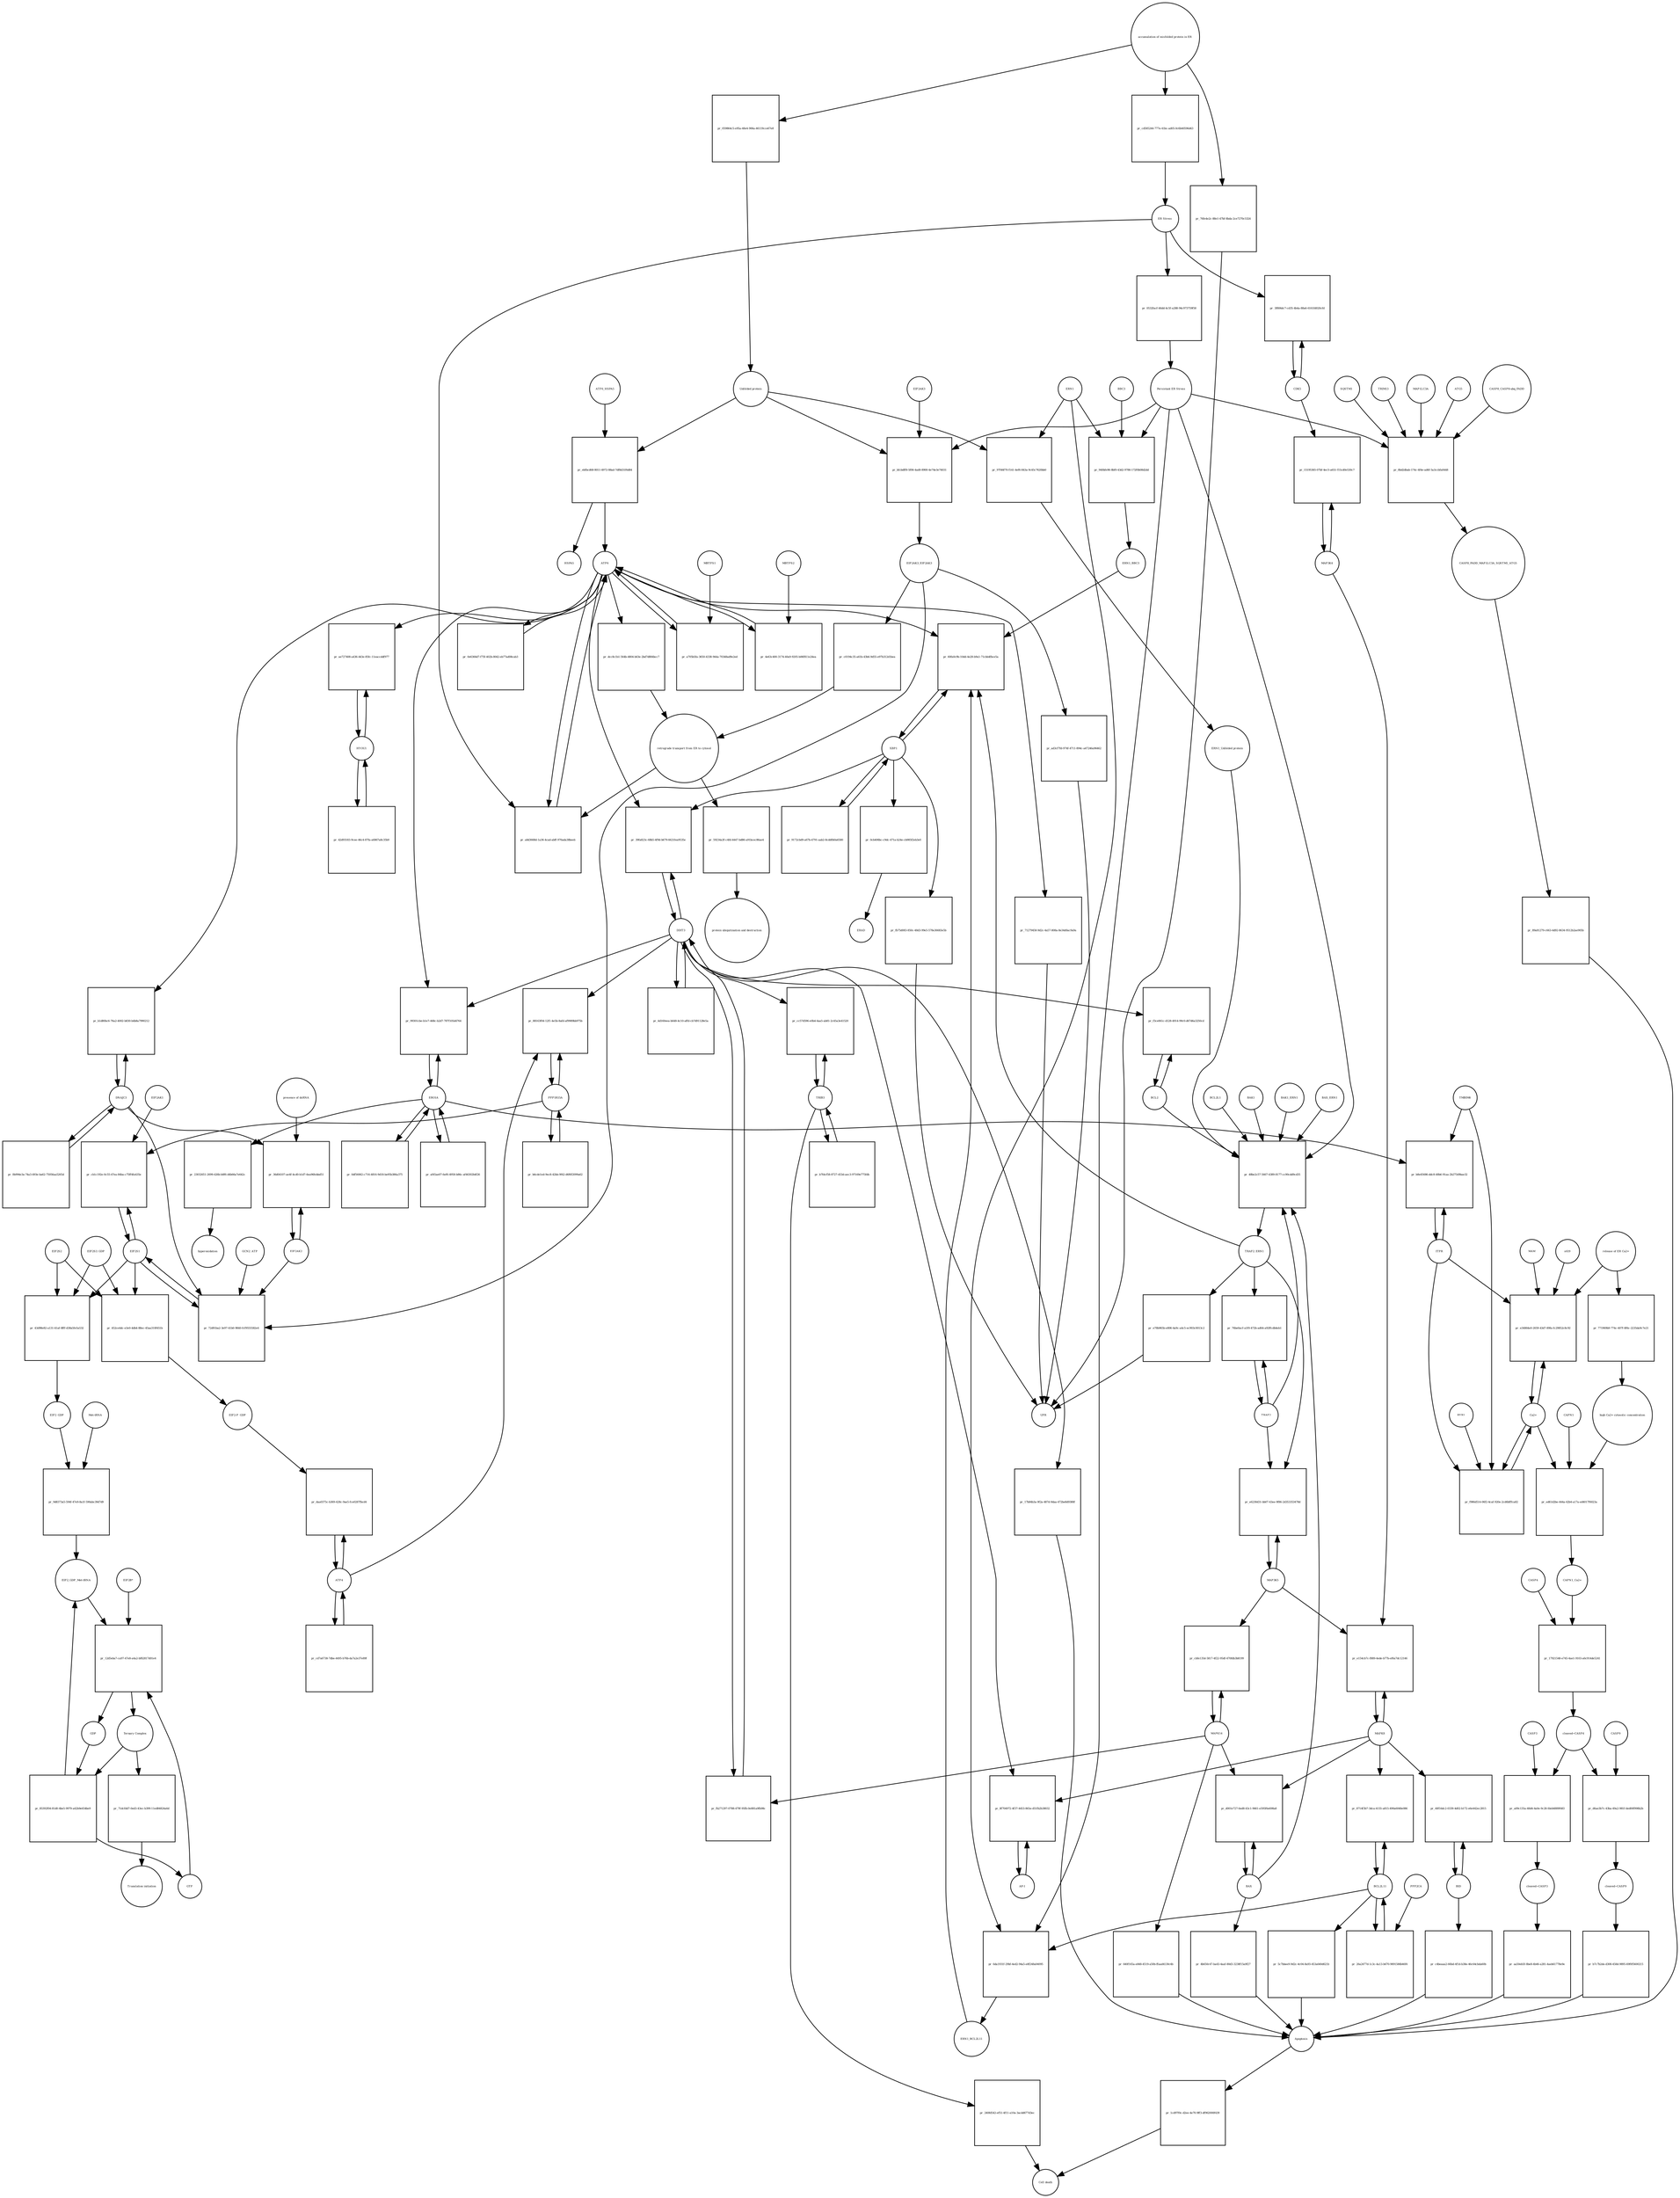 strict digraph  {
ATF6_HSPA5 [annotation="", bipartite=0, cls=complex, fontsize=4, label=ATF6_HSPA5, shape=circle];
"pr_ebfbcd68-8011-4972-88ad-7df8d31f6d84" [annotation="", bipartite=1, cls=process, fontsize=4, label="pr_ebfbcd68-8011-4972-88ad-7df8d31f6d84", shape=square];
ATF6 [annotation="urn_miriam_hgnc.symbol_ATF6", bipartite=0, cls=macromolecule, fontsize=4, label=ATF6, shape=circle];
HSPA5 [annotation="urn_miriam_hgnc.symbol_HSPA5", bipartite=0, cls=macromolecule, fontsize=4, label=HSPA5, shape=circle];
"Unfolded protein" [annotation="", bipartite=0, cls=macromolecule, fontsize=4, label="Unfolded protein", shape=circle];
ERN1 [annotation="urn_miriam_hgnc.symbol_ERN1", bipartite=0, cls=macromolecule, fontsize=4, label=ERN1, shape=circle];
"pr_97f46f70-f141-4ef6-843a-9c45c7620bb0" [annotation="", bipartite=1, cls=process, fontsize=4, label="pr_97f46f70-f141-4ef6-843a-9c45c7620bb0", shape=square];
"ERN1_Unfolded protein" [annotation="", bipartite=0, cls=complex, fontsize=4, label="ERN1_Unfolded protein", shape=circle];
EIF2AK3_EIF2AK3 [annotation="", bipartite=0, cls=complex, fontsize=4, label=EIF2AK3_EIF2AK3, shape=circle];
"pr_c0194c35-a61b-43b6-9d55-e97b312d1bea" [annotation="", bipartite=1, cls=process, fontsize=4, label="pr_c0194c35-a61b-43b6-9d55-e97b312d1bea", shape=square];
"retrograde transport from ER to cytosol" [annotation="", bipartite=0, cls=phenotype, fontsize=4, label="retrograde transport from ER to cytosol", shape=circle];
"pr_dcc8c1b1-564b-4804-b63e-2bd7d884bcc7" [annotation="", bipartite=1, cls=process, fontsize=4, label="pr_dcc8c1b1-564b-4804-b63e-2bd7d884bcc7", shape=square];
"pr_59234a3f-c4fd-4447-bd86-a91bcec86ae4" [annotation="", bipartite=1, cls=process, fontsize=4, label="pr_59234a3f-c4fd-4447-bd86-a91bcec86ae4", shape=square];
"protein ubiquitination and destruction" [annotation="", bipartite=0, cls=phenotype, fontsize=4, label="protein ubiquitination and destruction", shape=circle];
"pr_48be2c57-5667-4389-8177-cc90cdd9cd35" [annotation="", bipartite=1, cls=process, fontsize=4, label="pr_48be2c57-5667-4389-8177-cc90cdd9cd35", shape=square];
TRAF2_ERN1 [annotation="", bipartite=0, cls=complex, fontsize=4, label=TRAF2_ERN1, shape=circle];
BAK1_ERN1 [annotation="", bipartite=0, cls=complex, fontsize=4, label=BAK1_ERN1, shape=circle];
BAX_ERN1 [annotation="", bipartite=0, cls=complex, fontsize=4, label=BAX_ERN1, shape=circle];
BCL2 [annotation="urn_miriam_hgnc.symbol_BCL2", bipartite=0, cls="nucleic acid feature", fontsize=4, label=BCL2, shape=circle];
BCL2L1 [annotation="urn_miriam_hgnc.symbol_BCL2L1", bipartite=0, cls=macromolecule, fontsize=4, label=BCL2L1, shape=circle];
"Persistant ER Stress" [annotation="", bipartite=0, cls=phenotype, fontsize=4, label="Persistant ER Stress", shape=circle];
BAX [annotation="urn_miriam_hgnc.symbol_BAX", bipartite=0, cls=macromolecule, fontsize=4, label=BAX, shape=circle];
BAK1 [annotation="urn_miriam_hgnc.symbol_BAK1", bipartite=0, cls=macromolecule, fontsize=4, label=BAK1, shape=circle];
TRAF2 [annotation="urn_miriam_hgnc.symbol_TRAF2", bipartite=0, cls=macromolecule, fontsize=4, label=TRAF2, shape=circle];
XBP1 [annotation="urn_miriam_hgnc.symbol_XBP1", bipartite=0, cls=macromolecule, fontsize=4, label=XBP1, shape=circle];
"pr_60fa0c9b-10dd-4e28-b9a1-71cbb4fbce5a" [annotation="", bipartite=1, cls=process, fontsize=4, label="pr_60fa0c9b-10dd-4e28-b9a1-71cbb4fbce5a", shape=square];
ERN1_BBC3 [annotation="", bipartite=0, cls=complex, fontsize=4, label=ERN1_BBC3, shape=circle];
ERN1_BCL2L11 [annotation="", bipartite=0, cls=complex, fontsize=4, label=ERN1_BCL2L11, shape=circle];
"pr_9172cbd9-a67b-4791-aab2-8cdd0b0a6580" [annotation="", bipartite=1, cls=process, fontsize=4, label="pr_9172cbd9-a67b-4791-aab2-8cdd0b0a6580", shape=square];
"pr_0cb406bc-c9dc-471a-b24e-cb985f2eb3e0" [annotation="", bipartite=1, cls=process, fontsize=4, label="pr_0cb406bc-c9dc-471a-b24e-cb985f2eb3e0", shape=square];
ERAD [annotation="", bipartite=0, cls=phenotype, fontsize=4, label=ERAD, shape=circle];
"pr_fb75d083-850c-48d3-99e5-578e36683e5b" [annotation="", bipartite=1, cls=process, fontsize=4, label="pr_fb75d083-850c-48d3-99e5-578e36683e5b", shape=square];
UPR [annotation="", bipartite=0, cls=phenotype, fontsize=4, label=UPR, shape=circle];
"pr_76be0acf-a1f0-472b-ad64-a92ffcdb4eb1" [annotation="", bipartite=1, cls=process, fontsize=4, label="pr_76be0acf-a1f0-472b-ad64-a92ffcdb4eb1", shape=square];
MAPK8 [annotation="urn_miriam_hgnc.symbol_MAPK8", bipartite=0, cls=macromolecule, fontsize=4, label=MAPK8, shape=circle];
"pr_e154cb7c-f889-4ede-b77b-ef6a7dc12146" [annotation="", bipartite=1, cls=process, fontsize=4, label="pr_e154cb7c-f889-4ede-b77b-ef6a7dc12146", shape=square];
MAP3K4 [annotation="urn_miriam_hgnc.symbol_MAP3K4", bipartite=0, cls=macromolecule, fontsize=4, label=MAP3K4, shape=circle];
MAP3K5 [annotation="urn_miriam_hgnc.symbol_MAP3K5", bipartite=0, cls=macromolecule, fontsize=4, label=MAP3K5, shape=circle];
MAPK14 [annotation="urn_miriam_hgnc.symbol_MAPK14", bipartite=0, cls=macromolecule, fontsize=4, label=MAPK14, shape=circle];
"pr_cbfe135d-5817-4f22-95df-470fdb3b8199" [annotation="", bipartite=1, cls=process, fontsize=4, label="pr_cbfe135d-5817-4f22-95df-470fdb3b8199", shape=square];
"pr_640f165a-e848-4519-a50b-ffaad4130c4b" [annotation="", bipartite=1, cls=process, fontsize=4, label="pr_640f165a-e848-4519-a50b-ffaad4130c4b", shape=square];
Apoptosis [annotation="", bipartite=0, cls=phenotype, fontsize=4, label=Apoptosis, shape=circle];
DDIT3 [annotation="urn_miriam_hgnc.symbol_DDIT3", bipartite=0, cls=macromolecule, fontsize=4, label=DDIT3, shape=circle];
"pr_fb271297-0788-479f-95fb-0e881a9fb98c" [annotation="", bipartite=1, cls=process, fontsize=4, label="pr_fb271297-0788-479f-95fb-0e881a9fb98c", shape=square];
"pr_17b84b3a-9f2a-487d-9daa-472be8d9388f" [annotation="", bipartite=1, cls=process, fontsize=4, label="pr_17b84b3a-9f2a-487d-9daa-472be8d9388f", shape=square];
"pr_f3ce061c-d128-4914-99c0-d67d6a3250cd" [annotation="", bipartite=1, cls=process, fontsize=4, label="pr_f3ce061c-d128-4914-99c0-d67d6a3250cd", shape=square];
"pr_a8d3668d-1a36-4cad-abff-976ada38beeb" [annotation="", bipartite=1, cls=process, fontsize=4, label="pr_a8d3668d-1a36-4cad-abff-976ada38beeb", shape=square];
"ER Stress" [annotation="", bipartite=0, cls=phenotype, fontsize=4, label="ER Stress", shape=circle];
"pr_a705b5fa-3650-4338-944a-70348ad9e2ed" [annotation="", bipartite=1, cls=process, fontsize=4, label="pr_a705b5fa-3650-4338-944a-70348ad9e2ed", shape=square];
MBTPS1 [annotation="urn_miriam_hgnc.symbol_MBTPS1", bipartite=0, cls=macromolecule, fontsize=4, label=MBTPS1, shape=circle];
"pr_4e63c400-3174-40a9-9205-b06f811e24ea" [annotation="", bipartite=1, cls=process, fontsize=4, label="pr_4e63c400-3174-40a9-9205-b06f811e24ea", shape=square];
MBTPS2 [annotation="urn_miriam_hgnc.symbol_MBTPS2", bipartite=0, cls=macromolecule, fontsize=4, label=MBTPS2, shape=circle];
"pr_0e6366d7-f75f-402b-8042-eb77ad08cab3" [annotation="", bipartite=1, cls=process, fontsize=4, label="pr_0e6366d7-f75f-402b-8042-eb77ad08cab3", shape=square];
"pr_4d160eea-b648-4c10-affd-cb7d91128e5a" [annotation="", bipartite=1, cls=process, fontsize=4, label="pr_4d160eea-b648-4c10-affd-cb7d91128e5a", shape=square];
"pr_39fa823c-68b5-4f9d-b679-6621fea9535e" [annotation="", bipartite=1, cls=process, fontsize=4, label="pr_39fa823c-68b5-4f9d-b679-6621fea9535e", shape=square];
EIF2S1 [annotation="urn_miriam_hgnc.symbol_EIF2S1", bipartite=0, cls=macromolecule, fontsize=4, label=EIF2S1, shape=circle];
"pr_72d91ba2-3e97-41b0-9840-fcf9555582e4" [annotation="", bipartite=1, cls=process, fontsize=4, label="pr_72d91ba2-3e97-41b0-9840-fcf9555582e4", shape=square];
GCN2_ATP [annotation="", bipartite=0, cls=complex, fontsize=4, label=GCN2_ATP, shape=circle];
EIF2AK2 [annotation="urn_miriam_hgnc.symbol_EIF2AK2", bipartite=0, cls=macromolecule, fontsize=4, label=EIF2AK2, shape=circle];
DNAJC3 [annotation="urn_miriam_hgnc.symbol_DNAJC3", bipartite=0, cls=macromolecule, fontsize=4, label=DNAJC3, shape=circle];
EIF2S2 [annotation="urn_miriam_hgnc.symbol_EIF2S2", bipartite=0, cls=macromolecule, fontsize=4, label=EIF2S2, shape=circle];
"pr_43d98e82-a131-41af-8fff-d38a5fe5a532" [annotation="", bipartite=1, cls=process, fontsize=4, label="pr_43d98e82-a131-41af-8fff-d38a5fe5a532", shape=square];
EIF2S3_GDP [annotation="", bipartite=0, cls=complex, fontsize=4, label=EIF2S3_GDP, shape=circle];
EIF2_GDP [annotation="", bipartite=0, cls=complex, fontsize=4, label=EIF2_GDP, shape=circle];
"EIF2_GDP_Met-tRNA" [annotation="", bipartite=0, cls=complex, fontsize=4, label="EIF2_GDP_Met-tRNA", shape=circle];
"pr_12d5eba7-ca97-47e8-a4a2-bf82817d01e4" [annotation="", bipartite=1, cls=process, fontsize=4, label="pr_12d5eba7-ca97-47e8-a4a2-bf82817d01e4", shape=square];
"Ternary Complex" [annotation="", bipartite=0, cls=complex, fontsize=4, label="Ternary Complex", shape=circle];
"EIF2B*" [annotation="", bipartite=0, cls=complex, fontsize=4, label="EIF2B*", shape=circle];
GTP [annotation="urn_miriam_obo.chebi_CHEBI%3A57600", bipartite=0, cls="simple chemical", fontsize=4, label=GTP, shape=circle];
GDP [annotation="urn_miriam_obo.chebi_CHEBI%3A65180", bipartite=0, cls="simple chemical", fontsize=4, label=GDP, shape=circle];
"pr_85392f04-81d0-4be5-9979-a42b9e654be9" [annotation="", bipartite=1, cls=process, fontsize=4, label="pr_85392f04-81d0-4be5-9979-a42b9e654be9", shape=square];
ATF4 [annotation="urn_miriam_hgnc.symbol_ATF4", bipartite=0, cls=macromolecule, fontsize=4, label=ATF4, shape=circle];
"pr_daa0375c-b369-428c-9ae5-fce0287fbcd4" [annotation="", bipartite=1, cls=process, fontsize=4, label="pr_daa0375c-b369-428c-9ae5-fce0287fbcd4", shape=square];
"EIF2-P_GDP" [annotation="", bipartite=0, cls=complex, fontsize=4, label="EIF2-P_GDP", shape=circle];
"pr_cd7a6738-7dbe-4495-b76b-da7a2e37e89f" [annotation="", bipartite=1, cls=process, fontsize=4, label="pr_cd7a6738-7dbe-4495-b76b-da7a2e37e89f", shape=square];
PPP1R15A [annotation="urn_miriam_hgnc.symbol_PPP1R15A", bipartite=0, cls=macromolecule, fontsize=4, label=PPP1R15A, shape=circle];
"pr_88163f04-12f1-4e5b-8afd-af9989bb975b" [annotation="", bipartite=1, cls=process, fontsize=4, label="pr_88163f04-12f1-4e5b-8afd-af9989bb975b", shape=square];
"pr_b6cde1ed-9ec8-42bb-9f42-d6f6f2099a62" [annotation="", bipartite=1, cls=process, fontsize=4, label="pr_b6cde1ed-9ec8-42bb-9f42-d6f6f2099a62", shape=square];
"pr_71dcfdd7-0ed3-43ec-b399-11ed84824a6d" [annotation="", bipartite=1, cls=process, fontsize=4, label="pr_71dcfdd7-0ed3-43ec-b399-11ed84824a6d", shape=square];
"Translation initiation" [annotation="", bipartite=0, cls=phenotype, fontsize=4, label="Translation initiation", shape=circle];
"pr_e6230d31-bb07-43ee-9f86-2d353353478d" [annotation="", bipartite=1, cls=process, fontsize=4, label="pr_e6230d31-bb07-43ee-9f86-2d353353478d", shape=square];
ERO1A [annotation="urn_miriam_hgnc.symbol_ERO1A", bipartite=0, cls=macromolecule, fontsize=4, label=ERO1A, shape=circle];
"pr_99301cbe-b1e7-468c-b2d7-787f105d4764" [annotation="", bipartite=1, cls=process, fontsize=4, label="pr_99301cbe-b1e7-468c-b2d7-787f105d4764", shape=square];
"pr_af45ae07-6ef6-4958-b86c-af46302b4f26" [annotation="", bipartite=1, cls=process, fontsize=4, label="pr_af45ae07-6ef6-4958-b86c-af46302b4f26", shape=square];
"pr_cb1c192e-0c55-47ea-84ba-c75ff4fa435e" [annotation="", bipartite=1, cls=process, fontsize=4, label="pr_cb1c192e-0c55-47ea-84ba-c75ff4fa435e", shape=square];
EIF2AK1 [annotation="urn_miriam_hgnc.symbol_EIF2AK1", bipartite=0, cls=macromolecule, fontsize=4, label=EIF2AK1, shape=circle];
"pr_d001e727-6ed8-43c1-9661-e595f6e698a8" [annotation="", bipartite=1, cls=process, fontsize=4, label="pr_d001e727-6ed8-43c1-9661-e595f6e698a8", shape=square];
"pr_4b650c47-ba43-4aaf-80d3-3238f15a9f27" [annotation="", bipartite=1, cls=process, fontsize=4, label="pr_4b650c47-ba43-4aaf-80d3-3238f15a9f27", shape=square];
"Ca2+" [annotation="urn_miriam_obo.chebi_CHEBI%3A29108", bipartite=0, cls="simple chemical", fontsize=4, label="Ca2+", shape=circle];
"pr_e34864e0-2659-43d7-89fa-fc29852c8c92" [annotation="", bipartite=1, cls=process, fontsize=4, label="pr_e34864e0-2659-43d7-89fa-fc29852c8c92", shape=square];
"release of ER Ca2+" [annotation="", bipartite=0, cls=phenotype, fontsize=4, label="release of ER Ca2+", shape=circle];
ITPR [annotation="urn_miriam_hgnc.symbol_ITPR1|urn_miriam_hgnc.symbol_ITPR2|urn_miriam_hgnc.symbol_ITPR3", bipartite=0, cls=macromolecule, fontsize=4, label=ITPR, shape=circle];
MAM [annotation="", bipartite=0, cls=phenotype, fontsize=4, label=MAM, shape=circle];
s619 [annotation="", bipartite=0, cls=complex, fontsize=4, label=s619, shape=circle];
"pr_15195365-07bf-4ec5-a651-f15cd0e530c7" [annotation="", bipartite=1, cls=process, fontsize=4, label="pr_15195365-07bf-4ec5-a651-f15cd0e530c7", shape=square];
CDK5 [annotation="urn_miriam_hgnc.symbol_CDK5", bipartite=0, cls=macromolecule, fontsize=4, label=CDK5, shape=circle];
"pr_3f806dc7-cd35-4b4a-88a6-6161fd020cfd" [annotation="", bipartite=1, cls="uncertain process", fontsize=4, label="pr_3f806dc7-cd35-4b4a-88a6-6161fd020cfd", shape=square];
"pr_1cd97f0c-d2ee-4e70-9ff3-df962000f439" [annotation="", bipartite=1, cls=process, fontsize=4, label="pr_1cd97f0c-d2ee-4e70-9ff3-df962000f439", shape=square];
"Cell death" [annotation="", bipartite=0, cls=phenotype, fontsize=4, label="Cell death", shape=circle];
"pr_f986d514-06f2-4caf-920e-2cd6bfffca82" [annotation="", bipartite=1, cls=process, fontsize=4, label="pr_f986d514-06f2-4caf-920e-2cd6bfffca82", shape=square];
TMBIM6 [annotation="urn_miriam_hgnc.symbol_TMBIM6", bipartite=0, cls=macromolecule, fontsize=4, label=TMBIM6, shape=circle];
RYR1 [annotation="urn_miriam_hgnc.symbol_RYR1", bipartite=0, cls=macromolecule, fontsize=4, label=RYR1, shape=circle];
EIF2AK3 [annotation="urn_miriam_hgnc.symbol_EIF2AK3", bipartite=0, cls=macromolecule, fontsize=4, label=EIF2AK3, shape=circle];
"pr_bfcbdff8-5f06-4ad0-8900-4e74e3e74031" [annotation="", bipartite=1, cls=process, fontsize=4, label="pr_bfcbdff8-5f06-4ad0-8900-4e74e3e74031", shape=square];
"pr_23032651-2699-426b-b8f6-d4b66a7e642c" [annotation="", bipartite=1, cls=process, fontsize=4, label="pr_23032651-2699-426b-b8f6-d4b66a7e642c", shape=square];
hyperoxidation [annotation="", bipartite=0, cls=phenotype, fontsize=4, label=hyperoxidation, shape=circle];
"pr_0df56062-c716-4816-9d18-be95b386a375" [annotation="", bipartite=1, cls=process, fontsize=4, label="pr_0df56062-c716-4816-9d18-be95b386a375", shape=square];
"pr_0532facf-46dd-4c5f-a288-94c973759f58" [annotation="", bipartite=1, cls=process, fontsize=4, label="pr_0532facf-46dd-4c5f-a288-94c973759f58", shape=square];
"CASP8_CASP8-ubq_FADD" [annotation="", bipartite=0, cls=complex, fontsize=4, label="CASP8_CASP8-ubq_FADD", shape=circle];
"pr_8bd2dbab-174c-4f4e-ad6f-5a3ccbfa0448" [annotation="", bipartite=1, cls=process, fontsize=4, label="pr_8bd2dbab-174c-4f4e-ad6f-5a3ccbfa0448", shape=square];
"SQSTM1 " [annotation="urn_miriam_hgnc.symbol_SQSTM1", bipartite=0, cls=macromolecule, fontsize=4, label="SQSTM1 ", shape=circle];
CASP8_FADD_MAP1LC3A_SQSTM1_ATG5 [annotation="", bipartite=0, cls=complex, fontsize=4, label=CASP8_FADD_MAP1LC3A_SQSTM1_ATG5, shape=circle];
TRIM13 [annotation="urn_miriam_hgnc.symbol_TRIM13", bipartite=0, cls=macromolecule, fontsize=4, label=TRIM13, shape=circle];
MAP1LC3A [annotation="urn_miriam_hgnc.symbol_MAP1LC3A", bipartite=0, cls=macromolecule, fontsize=4, label=MAP1LC3A, shape=circle];
ATG5 [annotation="urn_miriam_hgnc.symbol_ATG5", bipartite=0, cls=macromolecule, fontsize=4, label=ATG5, shape=circle];
"pr_89a81279-c663-4d92-8634-9512b2ae905b" [annotation="", bipartite=1, cls=process, fontsize=4, label="pr_89a81279-c663-4d92-8634-9512b2ae905b", shape=square];
"AP-1" [annotation="urn_miriam_hgnc.symbol_FOS|urn_miriam_hgnc.symbol_FOSB|urn_miriam_hgnc.symbol_FOSL1|urn_miriam_hgnc.symbol_FOSL2|urn_miriam_hgnc.symbol_JUN|urn_miriam_hgnc.symbol_JUNB|urn_miriam_hgnc.symbol_JUND", bipartite=0, cls=macromolecule, fontsize=4, label="AP-1", shape=circle];
"pr_8f704972-4f37-4453-865e-d51fb2b38032" [annotation="", bipartite=1, cls=process, fontsize=4, label="pr_8f704972-4f37-4453-865e-d51fb2b38032", shape=square];
"pr_36d04107-ae4f-4cd0-b1d7-6ea96febbd51" [annotation="", bipartite=1, cls=process, fontsize=4, label="pr_36d04107-ae4f-4cd0-b1d7-6ea96febbd51", shape=square];
"presence of dsRNA" [annotation="", bipartite=0, cls=phenotype, fontsize=4, label="presence of dsRNA", shape=circle];
"Met-tRNA" [annotation="urn_miriam_hgnc_HGNC%3A34779", bipartite=0, cls="nucleic acid feature", fontsize=4, label="Met-tRNA", shape=circle];
"pr_9d8373a5-594f-47e9-8a1f-590abc39d7d9" [annotation="", bipartite=1, cls=process, fontsize=4, label="pr_9d8373a5-594f-47e9-8a1f-590abc39d7d9", shape=square];
"pr_452ce4dc-e3e0-4db4-88ec-45aa310f451b" [annotation="", bipartite=1, cls=process, fontsize=4, label="pr_452ce4dc-e3e0-4db4-88ec-45aa310f451b", shape=square];
"accumulation of misfolded protein in ER" [annotation="", bipartite=0, cls=phenotype, fontsize=4, label="accumulation of misfolded protein in ER", shape=circle];
"pr_059864c5-e95a-48e4-906a-46119cce67e8" [annotation="", bipartite=1, cls=process, fontsize=4, label="pr_059864c5-e95a-48e4-906a-46119cce67e8", shape=square];
"pr_cd585244-777e-41bc-ad05-0c6b40596d43" [annotation="", bipartite=1, cls=process, fontsize=4, label="pr_cd585244-777e-41bc-ad05-0c6b40596d43", shape=square];
"pr_76fe4e2c-88e1-47bf-8bda-2ce7270c5324" [annotation="", bipartite=1, cls=process, fontsize=4, label="pr_76fe4e2c-88e1-47bf-8bda-2ce7270c5324", shape=square];
"pr_ad3cf7fd-974f-4711-894c-a47246a96462" [annotation="", bipartite=1, cls=process, fontsize=4, label="pr_ad3cf7fd-974f-4711-894c-a47246a96462", shape=square];
"pr_e78b965b-e806-4a9c-a4c5-ec903c0013c2" [annotation="", bipartite=1, cls=process, fontsize=4, label="pr_e78b965b-e806-4a9c-a4c5-ec903c0013c2", shape=square];
"pr_71279458-9d2c-4a57-808a-8e34d0ac9a9a" [annotation="", bipartite=1, cls=process, fontsize=4, label="pr_71279458-9d2c-4a57-808a-8e34d0ac9a9a", shape=square];
BCL2L11 [annotation="urn_miriam_hgnc.symbol_BCL2L11", bipartite=0, cls=macromolecule, fontsize=4, label=BCL2L11, shape=circle];
"pr_8714f3b7-3dca-4155-a815-490a6048e086" [annotation="", bipartite=1, cls=process, fontsize=4, label="pr_8714f3b7-3dca-4155-a815-490a6048e086", shape=square];
BID [annotation="urn_miriam_hgnc.symbol_BID", bipartite=0, cls=macromolecule, fontsize=4, label=BID, shape=circle];
"pr_40f16dc2-0339-4d02-b172-e6e442ec2815" [annotation="", bipartite=1, cls=process, fontsize=4, label="pr_40f16dc2-0339-4d02-b172-e6e442ec2815", shape=square];
"pr_5c7bbee9-9d2c-4c04-8a93-453a640d621b" [annotation="", bipartite=1, cls=process, fontsize=4, label="pr_5c7bbee9-9d2c-4c04-8a93-453a640d621b", shape=square];
"pr_c4beaaa2-66bd-4f1d-b38e-46c64cbda60b" [annotation="", bipartite=1, cls=process, fontsize=4, label="pr_c4beaaa2-66bd-4f1d-b38e-46c64cbda60b", shape=square];
"pr_6da1931f-29bf-4ed2-94a5-e8f248a04095" [annotation="", bipartite=1, cls=process, fontsize=4, label="pr_6da1931f-29bf-4ed2-94a5-e8f248a04095", shape=square];
"pr_940bfe96-8bf0-43d2-9786-172f0b08d2dd" [annotation="", bipartite=1, cls=process, fontsize=4, label="pr_940bfe96-8bf0-43d2-9786-172f0b08d2dd", shape=square];
BBC3 [annotation="urn_miriam_hgnc.symbol_BBC3", bipartite=0, cls=macromolecule, fontsize=4, label=BBC3, shape=circle];
"pr_26a2477d-1c3c-4a13-b670-9891586b46f4" [annotation="", bipartite=1, cls=process, fontsize=4, label="pr_26a2477d-1c3c-4a13-b670-9891586b46f4", shape=square];
PPP2CA [annotation="urn_miriam_hgnc.symbol_PPP2CA", bipartite=0, cls=macromolecule, fontsize=4, label=PPP2CA, shape=circle];
TRIB3 [annotation="urn_miriam_hgnc.symbol_TRIB3", bipartite=0, cls=macromolecule, fontsize=4, label=TRIB3, shape=circle];
"pr_cc57d596-e0b4-4aa5-ab81-2c45a3e41520" [annotation="", bipartite=1, cls=process, fontsize=4, label="pr_cc57d596-e0b4-4aa5-ab81-2c45a3e41520", shape=square];
"pr_b7fdcf58-8727-453d-aec3-97169e775fdb" [annotation="", bipartite=1, cls=process, fontsize=4, label="pr_b7fdcf58-8727-453d-aec3-97169e775fdb", shape=square];
"pr_240fd542-ef51-4f11-a10a-3acdd677d3ec" [annotation="", bipartite=1, cls=process, fontsize=4, label="pr_240fd542-ef51-4f11-a10a-3acdd677d3ec", shape=square];
"pr_771969b9-774c-407f-8f6c-2235da9c7e21" [annotation="", bipartite=1, cls=process, fontsize=4, label="pr_771969b9-774c-407f-8f6c-2235da9c7e21", shape=square];
"high Ca2+ cytosolic concentration" [annotation="", bipartite=0, cls=phenotype, fontsize=4, label="high Ca2+ cytosolic concentration", shape=circle];
"pr_b1d80bc6-76a2-4002-b830-b4b8a7990212" [annotation="", bipartite=1, cls=process, fontsize=4, label="pr_b1d80bc6-76a2-4002-b830-b4b8a7990212", shape=square];
"pr_0b994e3a-74a3-493e-ba62-75056aa5265d" [annotation="", bipartite=1, cls=process, fontsize=4, label="pr_0b994e3a-74a3-493e-ba62-75056aa5265d", shape=square];
"pr_b8e45686-ddc8-48b6-91aa-2b27549bae32" [annotation="", bipartite=1, cls=process, fontsize=4, label="pr_b8e45686-ddc8-48b6-91aa-2b27549bae32", shape=square];
CASP4 [annotation="urn_miriam_hgnc.symbol_CASP4", bipartite=0, cls=macromolecule, fontsize=4, label=CASP4, shape=circle];
"pr_17921548-e745-4ae1-9103-a6c914de5241" [annotation="", bipartite=1, cls=process, fontsize=4, label="pr_17921548-e745-4ae1-9103-a6c914de5241", shape=square];
"cleaved~CASP4" [annotation="urn_miriam_hgnc.symbol_CASP4", bipartite=0, cls=macromolecule, fontsize=4, label="cleaved~CASP4", shape=circle];
"CAPN1_Ca2+" [annotation="", bipartite=0, cls=complex, fontsize=4, label="CAPN1_Ca2+", shape=circle];
CASP3 [annotation="urn_miriam_hgnc.symbol_CASP3", bipartite=0, cls=macromolecule, fontsize=4, label=CASP3, shape=circle];
"pr_a09c135a-48d4-4a0e-9c28-fdeb4889f483" [annotation="", bipartite=1, cls=process, fontsize=4, label="pr_a09c135a-48d4-4a0e-9c28-fdeb4889f483", shape=square];
"cleaved~CASP3" [annotation="urn_miriam_hgnc.symbol_CASP3", bipartite=0, cls=macromolecule, fontsize=4, label="cleaved~CASP3", shape=circle];
CASP9 [annotation="urn_miriam_hgnc.symbol_CSAP9", bipartite=0, cls=macromolecule, fontsize=4, label=CASP9, shape=circle];
"pr_d6ae3b7c-43ba-49a2-981f-ded00f998b2b" [annotation="", bipartite=1, cls=process, fontsize=4, label="pr_d6ae3b7c-43ba-49a2-981f-ded00f998b2b", shape=square];
"cleaved~CASP9" [annotation="urn_miriam_hgnc.symbol_CASP9", bipartite=0, cls=macromolecule, fontsize=4, label="cleaved~CASP9", shape=circle];
CAPN1 [annotation="urn_miriam_hgnc.symbol_CAPN1", bipartite=0, cls=macromolecule, fontsize=4, label=CAPN1, shape=circle];
"pr_ed61d2be-444a-42b4-a17a-ed4017f6023a" [annotation="", bipartite=1, cls=process, fontsize=4, label="pr_ed61d2be-444a-42b4-a17a-ed4017f6023a", shape=square];
"pr_aa50eb5f-8be8-4b46-a281-4aeb61778e9e" [annotation="", bipartite=1, cls=process, fontsize=4, label="pr_aa50eb5f-8be8-4b46-a281-4aeb61778e9e", shape=square];
"pr_b7c7b2de-d308-458d-9895-69f0f5600215" [annotation="", bipartite=1, cls=process, fontsize=4, label="pr_b7c7b2de-d308-458d-9895-69f0f5600215", shape=square];
HYOU1 [annotation="urn_miriam_hgnc.symbol_HYOU1", bipartite=0, cls=macromolecule, fontsize=4, label=HYOU1, shape=circle];
"pr_ae727408-a436-443e-85fc-11eaccddf977" [annotation="", bipartite=1, cls=process, fontsize=4, label="pr_ae727408-a436-443e-85fc-11eaccddf977", shape=square];
"pr_42d93183-9cee-46c4-87fa-a6867a8c35b9" [annotation="", bipartite=1, cls=process, fontsize=4, label="pr_42d93183-9cee-46c4-87fa-a6867a8c35b9", shape=square];
ATF6_HSPA5 -> "pr_ebfbcd68-8011-4972-88ad-7df8d31f6d84"  [annotation="", interaction_type=consumption];
"pr_ebfbcd68-8011-4972-88ad-7df8d31f6d84" -> ATF6  [annotation="", interaction_type=production];
"pr_ebfbcd68-8011-4972-88ad-7df8d31f6d84" -> HSPA5  [annotation="", interaction_type=production];
ATF6 -> "pr_dcc8c1b1-564b-4804-b63e-2bd7d884bcc7"  [annotation="", interaction_type=consumption];
ATF6 -> "pr_60fa0c9b-10dd-4e28-b9a1-71cbb4fbce5a"  [annotation="urn_miriam_pubmed_26587781|urn_miriam_pubmed_23430059", interaction_type=catalysis];
ATF6 -> "pr_a8d3668d-1a36-4cad-abff-976ada38beeb"  [annotation="", interaction_type=consumption];
ATF6 -> "pr_a705b5fa-3650-4338-944a-70348ad9e2ed"  [annotation="", interaction_type=consumption];
ATF6 -> "pr_4e63c400-3174-40a9-9205-b06f811e24ea"  [annotation="", interaction_type=consumption];
ATF6 -> "pr_0e6366d7-f75f-402b-8042-eb77ad08cab3"  [annotation="", interaction_type=consumption];
ATF6 -> "pr_39fa823c-68b5-4f9d-b679-6621fea9535e"  [annotation="urn_miriam_pubmed_26587781|urn_miriam_pubmed_17991856|urn_miriam_pubmed_28843399", interaction_type=catalysis];
ATF6 -> "pr_99301cbe-b1e7-468c-b2d7-787f105d4764"  [annotation="urn_miriam_pubmed_23850759|urn_miriam_pubmed_25387528", interaction_type=catalysis];
ATF6 -> "pr_71279458-9d2c-4a57-808a-8e34d0ac9a9a"  [annotation="", interaction_type=consumption];
ATF6 -> "pr_b1d80bc6-76a2-4002-b830-b4b8a7990212"  [annotation="urn_miriam_pubmed_12601012|urn_miriam_pubmed_18360008", interaction_type=catalysis];
ATF6 -> "pr_ae727408-a436-443e-85fc-11eaccddf977"  [annotation=urn_miriam_pubmed_18360008, interaction_type=catalysis];
"Unfolded protein" -> "pr_ebfbcd68-8011-4972-88ad-7df8d31f6d84"  [annotation="urn_miriam_pubmed_19509052|urn_miriam_pubmed_12847084|urn_miriam_pubmed_23850759", interaction_type=catalysis];
"Unfolded protein" -> "pr_97f46f70-f141-4ef6-843a-9c45c7620bb0"  [annotation="", interaction_type=consumption];
"Unfolded protein" -> "pr_bfcbdff8-5f06-4ad0-8900-4e74e3e74031"  [annotation=urn_miriam_pubmed_17991856, interaction_type=catalysis];
ERN1 -> "pr_97f46f70-f141-4ef6-843a-9c45c7620bb0"  [annotation="", interaction_type=consumption];
ERN1 -> "pr_6da1931f-29bf-4ed2-94a5-e8f248a04095"  [annotation="", interaction_type=consumption];
ERN1 -> "pr_940bfe96-8bf0-43d2-9786-172f0b08d2dd"  [annotation="", interaction_type=consumption];
"pr_97f46f70-f141-4ef6-843a-9c45c7620bb0" -> "ERN1_Unfolded protein"  [annotation="", interaction_type=production];
"ERN1_Unfolded protein" -> "pr_48be2c57-5667-4389-8177-cc90cdd9cd35"  [annotation="", interaction_type=consumption];
EIF2AK3_EIF2AK3 -> "pr_c0194c35-a61b-43b6-9d55-e97b312d1bea"  [annotation="", interaction_type=consumption];
EIF2AK3_EIF2AK3 -> "pr_72d91ba2-3e97-41b0-9840-fcf9555582e4"  [annotation="urn_miriam_pubmed_12667446|urn_miriam_pubmed_16246152|urn_miriam_pubmed_12601012|urn_miriam_pubmed_23850759|urn_miriam_pubmed_18360008|urn_miriam_pubmed_26587781", interaction_type=catalysis];
EIF2AK3_EIF2AK3 -> "pr_ad3cf7fd-974f-4711-894c-a47246a96462"  [annotation="", interaction_type=consumption];
"pr_c0194c35-a61b-43b6-9d55-e97b312d1bea" -> "retrograde transport from ER to cytosol"  [annotation="", interaction_type=production];
"retrograde transport from ER to cytosol" -> "pr_59234a3f-c4fd-4447-bd86-a91bcec86ae4"  [annotation="", interaction_type=consumption];
"retrograde transport from ER to cytosol" -> "pr_a8d3668d-1a36-4cad-abff-976ada38beeb"  [annotation="urn_miriam_pubmed_18360008|urn_miriam_pubmed_17991856|urn_miriam_pubmed_26587781|urn_miriam_pubmed_12847084", interaction_type=inhibition];
"pr_dcc8c1b1-564b-4804-b63e-2bd7d884bcc7" -> "retrograde transport from ER to cytosol"  [annotation="", interaction_type=production];
"pr_59234a3f-c4fd-4447-bd86-a91bcec86ae4" -> "protein ubiquitination and destruction"  [annotation="", interaction_type=production];
"pr_48be2c57-5667-4389-8177-cc90cdd9cd35" -> TRAF2_ERN1  [annotation="", interaction_type=production];
TRAF2_ERN1 -> "pr_60fa0c9b-10dd-4e28-b9a1-71cbb4fbce5a"  [annotation="urn_miriam_pubmed_26587781|urn_miriam_pubmed_23430059", interaction_type=catalysis];
TRAF2_ERN1 -> "pr_76be0acf-a1f0-472b-ad64-a92ffcdb4eb1"  [annotation=urn_miriam_pubmed_23850759, interaction_type=catalysis];
TRAF2_ERN1 -> "pr_e6230d31-bb07-43ee-9f86-2d353353478d"  [annotation=urn_miriam_pubmed_23850759, interaction_type=catalysis];
TRAF2_ERN1 -> "pr_e78b965b-e806-4a9c-a4c5-ec903c0013c2"  [annotation="", interaction_type=consumption];
BAK1_ERN1 -> "pr_48be2c57-5667-4389-8177-cc90cdd9cd35"  [annotation="urn_miriam_pubmed_23850759|urn_miriam_pubmed_23430059|urn_miriam_pubmed_26587781", interaction_type=catalysis];
BAX_ERN1 -> "pr_48be2c57-5667-4389-8177-cc90cdd9cd35"  [annotation="urn_miriam_pubmed_23850759|urn_miriam_pubmed_23430059|urn_miriam_pubmed_26587781", interaction_type=catalysis];
BCL2 -> "pr_48be2c57-5667-4389-8177-cc90cdd9cd35"  [annotation="urn_miriam_pubmed_23850759|urn_miriam_pubmed_23430059|urn_miriam_pubmed_26587781", interaction_type=inhibition];
BCL2 -> "pr_f3ce061c-d128-4914-99c0-d67d6a3250cd"  [annotation="", interaction_type=consumption];
BCL2L1 -> "pr_48be2c57-5667-4389-8177-cc90cdd9cd35"  [annotation="urn_miriam_pubmed_23850759|urn_miriam_pubmed_23430059|urn_miriam_pubmed_26587781", interaction_type=inhibition];
"Persistant ER Stress" -> "pr_48be2c57-5667-4389-8177-cc90cdd9cd35"  [annotation="urn_miriam_pubmed_23850759|urn_miriam_pubmed_23430059|urn_miriam_pubmed_26587781", interaction_type=inhibition];
"Persistant ER Stress" -> "pr_bfcbdff8-5f06-4ad0-8900-4e74e3e74031"  [annotation=urn_miriam_pubmed_17991856, interaction_type=catalysis];
"Persistant ER Stress" -> "pr_8bd2dbab-174c-4f4e-ad6f-5a3ccbfa0448"  [annotation=urn_miriam_pubmed_17991856, interaction_type=catalysis];
"Persistant ER Stress" -> "pr_6da1931f-29bf-4ed2-94a5-e8f248a04095"  [annotation="urn_miriam_pubmed_23850759|urn_miriam_pubmed_23430059|urn_miriam_pubmed_26587781", interaction_type=inhibition];
"Persistant ER Stress" -> "pr_940bfe96-8bf0-43d2-9786-172f0b08d2dd"  [annotation="urn_miriam_pubmed_23430059|urn_miriam_pubmed_17991856", interaction_type=inhibition];
BAX -> "pr_48be2c57-5667-4389-8177-cc90cdd9cd35"  [annotation="urn_miriam_pubmed_23850759|urn_miriam_pubmed_23430059|urn_miriam_pubmed_26587781", interaction_type=catalysis];
BAX -> "pr_d001e727-6ed8-43c1-9661-e595f6e698a8"  [annotation="", interaction_type=consumption];
BAX -> "pr_4b650c47-ba43-4aaf-80d3-3238f15a9f27"  [annotation="", interaction_type=consumption];
BAK1 -> "pr_48be2c57-5667-4389-8177-cc90cdd9cd35"  [annotation="urn_miriam_pubmed_23850759|urn_miriam_pubmed_23430059|urn_miriam_pubmed_26587781", interaction_type=catalysis];
TRAF2 -> "pr_48be2c57-5667-4389-8177-cc90cdd9cd35"  [annotation="", interaction_type=consumption];
TRAF2 -> "pr_76be0acf-a1f0-472b-ad64-a92ffcdb4eb1"  [annotation="", interaction_type=consumption];
TRAF2 -> "pr_e6230d31-bb07-43ee-9f86-2d353353478d"  [annotation=urn_miriam_pubmed_23850759, interaction_type=catalysis];
XBP1 -> "pr_60fa0c9b-10dd-4e28-b9a1-71cbb4fbce5a"  [annotation="", interaction_type=consumption];
XBP1 -> "pr_9172cbd9-a67b-4791-aab2-8cdd0b0a6580"  [annotation="", interaction_type=consumption];
XBP1 -> "pr_0cb406bc-c9dc-471a-b24e-cb985f2eb3e0"  [annotation="", interaction_type=consumption];
XBP1 -> "pr_fb75d083-850c-48d3-99e5-578e36683e5b"  [annotation="", interaction_type=consumption];
XBP1 -> "pr_39fa823c-68b5-4f9d-b679-6621fea9535e"  [annotation="urn_miriam_pubmed_26587781|urn_miriam_pubmed_17991856|urn_miriam_pubmed_28843399", interaction_type=catalysis];
"pr_60fa0c9b-10dd-4e28-b9a1-71cbb4fbce5a" -> XBP1  [annotation="", interaction_type=production];
ERN1_BBC3 -> "pr_60fa0c9b-10dd-4e28-b9a1-71cbb4fbce5a"  [annotation="urn_miriam_pubmed_26587781|urn_miriam_pubmed_23430059", interaction_type=catalysis];
ERN1_BCL2L11 -> "pr_60fa0c9b-10dd-4e28-b9a1-71cbb4fbce5a"  [annotation="urn_miriam_pubmed_26587781|urn_miriam_pubmed_23430059", interaction_type=catalysis];
"pr_9172cbd9-a67b-4791-aab2-8cdd0b0a6580" -> XBP1  [annotation="", interaction_type=production];
"pr_0cb406bc-c9dc-471a-b24e-cb985f2eb3e0" -> ERAD  [annotation="", interaction_type=production];
"pr_fb75d083-850c-48d3-99e5-578e36683e5b" -> UPR  [annotation="", interaction_type=production];
"pr_76be0acf-a1f0-472b-ad64-a92ffcdb4eb1" -> TRAF2  [annotation="", interaction_type=production];
MAPK8 -> "pr_e154cb7c-f889-4ede-b77b-ef6a7dc12146"  [annotation="", interaction_type=consumption];
MAPK8 -> "pr_d001e727-6ed8-43c1-9661-e595f6e698a8"  [annotation="urn_miriam_pubmed_18191217|urn_miriam_pubmed_23430059", interaction_type=catalysis];
MAPK8 -> "pr_8f704972-4f37-4453-865e-d51fb2b38032"  [annotation="urn_miriam_pubmed_26618107|urn_miriam_pubmed_26587781|urn_miriam_pubmed_23850759", interaction_type=catalysis];
MAPK8 -> "pr_8714f3b7-3dca-4155-a815-490a6048e086"  [annotation="urn_miriam_pubmed_26018731|urn_miriam_pubmed_23850759", interaction_type=catalysis];
MAPK8 -> "pr_40f16dc2-0339-4d02-b172-e6e442ec2815"  [annotation="urn_miriam_pubmed_23430059|urn_miriam_pubmed_11583631", interaction_type=catalysis];
"pr_e154cb7c-f889-4ede-b77b-ef6a7dc12146" -> MAPK8  [annotation="", interaction_type=production];
MAP3K4 -> "pr_e154cb7c-f889-4ede-b77b-ef6a7dc12146"  [annotation="urn_miriam_pubmed_18191217|urn_miriam_pubmed_23850759|urn_miriam_pubmed_26587781", interaction_type=catalysis];
MAP3K4 -> "pr_15195365-07bf-4ec5-a651-f15cd0e530c7"  [annotation="", interaction_type=consumption];
MAP3K5 -> "pr_e154cb7c-f889-4ede-b77b-ef6a7dc12146"  [annotation="urn_miriam_pubmed_18191217|urn_miriam_pubmed_23850759|urn_miriam_pubmed_26587781", interaction_type=catalysis];
MAP3K5 -> "pr_cbfe135d-5817-4f22-95df-470fdb3b8199"  [annotation="urn_miriam_pubmed_23850759|urn_miriam_pubmed_12215209", interaction_type=catalysis];
MAP3K5 -> "pr_e6230d31-bb07-43ee-9f86-2d353353478d"  [annotation="", interaction_type=consumption];
MAPK14 -> "pr_cbfe135d-5817-4f22-95df-470fdb3b8199"  [annotation="", interaction_type=consumption];
MAPK14 -> "pr_640f165a-e848-4519-a50b-ffaad4130c4b"  [annotation="", interaction_type=consumption];
MAPK14 -> "pr_fb271297-0788-479f-95fb-0e881a9fb98c"  [annotation="urn_miriam_pubmed_23850759|urn_miriam_pubmed_23430059|urn_miriam_pubmed_26137585", interaction_type=catalysis];
MAPK14 -> "pr_d001e727-6ed8-43c1-9661-e595f6e698a8"  [annotation="urn_miriam_pubmed_18191217|urn_miriam_pubmed_23430059", interaction_type=catalysis];
"pr_cbfe135d-5817-4f22-95df-470fdb3b8199" -> MAPK14  [annotation="", interaction_type=production];
"pr_640f165a-e848-4519-a50b-ffaad4130c4b" -> Apoptosis  [annotation="", interaction_type=production];
Apoptosis -> "pr_1cd97f0c-d2ee-4e70-9ff3-df962000f439"  [annotation="", interaction_type=consumption];
DDIT3 -> "pr_fb271297-0788-479f-95fb-0e881a9fb98c"  [annotation="", interaction_type=consumption];
DDIT3 -> "pr_17b84b3a-9f2a-487d-9daa-472be8d9388f"  [annotation="", interaction_type=consumption];
DDIT3 -> "pr_f3ce061c-d128-4914-99c0-d67d6a3250cd"  [annotation="urn_miriam_pubmed_30662442|urn_miriam_pubmed_23850759", interaction_type=inhibition];
DDIT3 -> "pr_4d160eea-b648-4c10-affd-cb7d91128e5a"  [annotation="", interaction_type=consumption];
DDIT3 -> "pr_39fa823c-68b5-4f9d-b679-6621fea9535e"  [annotation="", interaction_type=consumption];
DDIT3 -> "pr_88163f04-12f1-4e5b-8afd-af9989bb975b"  [annotation="urn_miriam_pubmed_23850759|urn_miriam_pubmed_31638256", interaction_type=catalysis];
DDIT3 -> "pr_99301cbe-b1e7-468c-b2d7-787f105d4764"  [annotation="urn_miriam_pubmed_23850759|urn_miriam_pubmed_25387528", interaction_type=catalysis];
DDIT3 -> "pr_8f704972-4f37-4453-865e-d51fb2b38032"  [annotation="urn_miriam_pubmed_26618107|urn_miriam_pubmed_26587781|urn_miriam_pubmed_23850759", interaction_type=catalysis];
DDIT3 -> "pr_cc57d596-e0b4-4aa5-ab81-2c45a3e41520"  [annotation="urn_miriam_pubmed_23430059|urn_miriam_pubmed_18940792", interaction_type=catalysis];
"pr_fb271297-0788-479f-95fb-0e881a9fb98c" -> DDIT3  [annotation="", interaction_type=production];
"pr_17b84b3a-9f2a-487d-9daa-472be8d9388f" -> Apoptosis  [annotation="", interaction_type=production];
"pr_f3ce061c-d128-4914-99c0-d67d6a3250cd" -> BCL2  [annotation="", interaction_type=production];
"pr_a8d3668d-1a36-4cad-abff-976ada38beeb" -> ATF6  [annotation="", interaction_type=production];
"ER Stress" -> "pr_a8d3668d-1a36-4cad-abff-976ada38beeb"  [annotation="urn_miriam_pubmed_18360008|urn_miriam_pubmed_17991856|urn_miriam_pubmed_26587781|urn_miriam_pubmed_12847084", interaction_type=catalysis];
"ER Stress" -> "pr_3f806dc7-cd35-4b4a-88a6-6161fd020cfd"  [annotation=urn_miriam_pubmed_22388889, interaction_type=catalysis];
"ER Stress" -> "pr_0532facf-46dd-4c5f-a288-94c973759f58"  [annotation="", interaction_type=consumption];
"pr_a705b5fa-3650-4338-944a-70348ad9e2ed" -> ATF6  [annotation="", interaction_type=production];
MBTPS1 -> "pr_a705b5fa-3650-4338-944a-70348ad9e2ed"  [annotation="urn_miriam_pubmed_18360008|urn_miriam_pubmed_17991856|urn_miriam_pubmed_26587781|urn_miriam_pubmed_23850759", interaction_type=catalysis];
"pr_4e63c400-3174-40a9-9205-b06f811e24ea" -> ATF6  [annotation="", interaction_type=production];
MBTPS2 -> "pr_4e63c400-3174-40a9-9205-b06f811e24ea"  [annotation="urn_miriam_pubmed_23850759|urn_miriam_pubmed_26587781|urn_miriam_pubmed_17991856|urn_miriam_pubmed_18360008", interaction_type=catalysis];
"pr_0e6366d7-f75f-402b-8042-eb77ad08cab3" -> ATF6  [annotation="", interaction_type=production];
"pr_4d160eea-b648-4c10-affd-cb7d91128e5a" -> DDIT3  [annotation="", interaction_type=production];
"pr_39fa823c-68b5-4f9d-b679-6621fea9535e" -> DDIT3  [annotation="", interaction_type=production];
EIF2S1 -> "pr_72d91ba2-3e97-41b0-9840-fcf9555582e4"  [annotation="", interaction_type=consumption];
EIF2S1 -> "pr_43d98e82-a131-41af-8fff-d38a5fe5a532"  [annotation="", interaction_type=consumption];
EIF2S1 -> "pr_cb1c192e-0c55-47ea-84ba-c75ff4fa435e"  [annotation="", interaction_type=consumption];
EIF2S1 -> "pr_452ce4dc-e3e0-4db4-88ec-45aa310f451b"  [annotation="", interaction_type=consumption];
"pr_72d91ba2-3e97-41b0-9840-fcf9555582e4" -> EIF2S1  [annotation="", interaction_type=production];
GCN2_ATP -> "pr_72d91ba2-3e97-41b0-9840-fcf9555582e4"  [annotation="urn_miriam_pubmed_12667446|urn_miriam_pubmed_16246152|urn_miriam_pubmed_12601012|urn_miriam_pubmed_23850759|urn_miriam_pubmed_18360008|urn_miriam_pubmed_26587781", interaction_type=catalysis];
EIF2AK2 -> "pr_72d91ba2-3e97-41b0-9840-fcf9555582e4"  [annotation="urn_miriam_pubmed_12667446|urn_miriam_pubmed_16246152|urn_miriam_pubmed_12601012|urn_miriam_pubmed_23850759|urn_miriam_pubmed_18360008|urn_miriam_pubmed_26587781", interaction_type=catalysis];
EIF2AK2 -> "pr_36d04107-ae4f-4cd0-b1d7-6ea96febbd51"  [annotation="", interaction_type=consumption];
DNAJC3 -> "pr_72d91ba2-3e97-41b0-9840-fcf9555582e4"  [annotation="urn_miriam_pubmed_12667446|urn_miriam_pubmed_16246152|urn_miriam_pubmed_12601012|urn_miriam_pubmed_23850759|urn_miriam_pubmed_18360008|urn_miriam_pubmed_26587781", interaction_type=inhibition];
DNAJC3 -> "pr_36d04107-ae4f-4cd0-b1d7-6ea96febbd51"  [annotation="urn_miriam_pubmed_12601012|urn_miriam_pubmed_26587781|urn_miriam_pubmed_23850759", interaction_type=inhibition];
DNAJC3 -> "pr_b1d80bc6-76a2-4002-b830-b4b8a7990212"  [annotation="", interaction_type=consumption];
DNAJC3 -> "pr_0b994e3a-74a3-493e-ba62-75056aa5265d"  [annotation="", interaction_type=consumption];
EIF2S2 -> "pr_43d98e82-a131-41af-8fff-d38a5fe5a532"  [annotation="", interaction_type=consumption];
EIF2S2 -> "pr_452ce4dc-e3e0-4db4-88ec-45aa310f451b"  [annotation="", interaction_type=consumption];
"pr_43d98e82-a131-41af-8fff-d38a5fe5a532" -> EIF2_GDP  [annotation="", interaction_type=production];
EIF2S3_GDP -> "pr_43d98e82-a131-41af-8fff-d38a5fe5a532"  [annotation="", interaction_type=consumption];
EIF2S3_GDP -> "pr_452ce4dc-e3e0-4db4-88ec-45aa310f451b"  [annotation="", interaction_type=consumption];
EIF2_GDP -> "pr_9d8373a5-594f-47e9-8a1f-590abc39d7d9"  [annotation="", interaction_type=consumption];
"EIF2_GDP_Met-tRNA" -> "pr_12d5eba7-ca97-47e8-a4a2-bf82817d01e4"  [annotation="", interaction_type=consumption];
"pr_12d5eba7-ca97-47e8-a4a2-bf82817d01e4" -> "Ternary Complex"  [annotation="", interaction_type=production];
"pr_12d5eba7-ca97-47e8-a4a2-bf82817d01e4" -> GDP  [annotation="", interaction_type=production];
"Ternary Complex" -> "pr_85392f04-81d0-4be5-9979-a42b9e654be9"  [annotation="", interaction_type=consumption];
"Ternary Complex" -> "pr_71dcfdd7-0ed3-43ec-b399-11ed84824a6d"  [annotation="", interaction_type=consumption];
"EIF2B*" -> "pr_12d5eba7-ca97-47e8-a4a2-bf82817d01e4"  [annotation="urn_miriam_pubmed_23850759|urn_miriam_pubmed_16246152", interaction_type=catalysis];
GTP -> "pr_12d5eba7-ca97-47e8-a4a2-bf82817d01e4"  [annotation="", interaction_type=consumption];
GDP -> "pr_85392f04-81d0-4be5-9979-a42b9e654be9"  [annotation="", interaction_type=consumption];
"pr_85392f04-81d0-4be5-9979-a42b9e654be9" -> "EIF2_GDP_Met-tRNA"  [annotation="", interaction_type=production];
"pr_85392f04-81d0-4be5-9979-a42b9e654be9" -> GTP  [annotation="", interaction_type=production];
ATF4 -> "pr_daa0375c-b369-428c-9ae5-fce0287fbcd4"  [annotation="", interaction_type=consumption];
ATF4 -> "pr_cd7a6738-7dbe-4495-b76b-da7a2e37e89f"  [annotation="", interaction_type=consumption];
ATF4 -> "pr_88163f04-12f1-4e5b-8afd-af9989bb975b"  [annotation="urn_miriam_pubmed_23850759|urn_miriam_pubmed_31638256", interaction_type=catalysis];
"pr_daa0375c-b369-428c-9ae5-fce0287fbcd4" -> ATF4  [annotation="", interaction_type=production];
"EIF2-P_GDP" -> "pr_daa0375c-b369-428c-9ae5-fce0287fbcd4"  [annotation="urn_miriam_pubmed_15277680|urn_miriam_pubmed_16246152|urn_miriam_pubmed_23850759", interaction_type=catalysis];
"pr_cd7a6738-7dbe-4495-b76b-da7a2e37e89f" -> ATF4  [annotation="", interaction_type=production];
PPP1R15A -> "pr_88163f04-12f1-4e5b-8afd-af9989bb975b"  [annotation="", interaction_type=consumption];
PPP1R15A -> "pr_b6cde1ed-9ec8-42bb-9f42-d6f6f2099a62"  [annotation="", interaction_type=consumption];
PPP1R15A -> "pr_cb1c192e-0c55-47ea-84ba-c75ff4fa435e"  [annotation="urn_miriam_pubmed_23850759|urn_miriam_pubmed_12667446|urn_miriam_pubmed_16246152|urn_miriam_pubmed_12601012", interaction_type=catalysis];
"pr_88163f04-12f1-4e5b-8afd-af9989bb975b" -> PPP1R15A  [annotation="", interaction_type=production];
"pr_b6cde1ed-9ec8-42bb-9f42-d6f6f2099a62" -> PPP1R15A  [annotation="", interaction_type=production];
"pr_71dcfdd7-0ed3-43ec-b399-11ed84824a6d" -> "Translation initiation"  [annotation="", interaction_type=production];
"pr_e6230d31-bb07-43ee-9f86-2d353353478d" -> MAP3K5  [annotation="", interaction_type=production];
ERO1A -> "pr_99301cbe-b1e7-468c-b2d7-787f105d4764"  [annotation="", interaction_type=consumption];
ERO1A -> "pr_af45ae07-6ef6-4958-b86c-af46302b4f26"  [annotation="", interaction_type=consumption];
ERO1A -> "pr_23032651-2699-426b-b8f6-d4b66a7e642c"  [annotation="", interaction_type=consumption];
ERO1A -> "pr_0df56062-c716-4816-9d18-be95b386a375"  [annotation="", interaction_type=consumption];
ERO1A -> "pr_b8e45686-ddc8-48b6-91aa-2b27549bae32"  [annotation="urn_miriam_pubmed_23850759|urn_miriam_pubmed_23430059", interaction_type=catalysis];
"pr_99301cbe-b1e7-468c-b2d7-787f105d4764" -> ERO1A  [annotation="", interaction_type=production];
"pr_af45ae07-6ef6-4958-b86c-af46302b4f26" -> ERO1A  [annotation="", interaction_type=production];
"pr_cb1c192e-0c55-47ea-84ba-c75ff4fa435e" -> EIF2S1  [annotation="", interaction_type=production];
EIF2AK1 -> "pr_cb1c192e-0c55-47ea-84ba-c75ff4fa435e"  [annotation="urn_miriam_pubmed_23850759|urn_miriam_pubmed_12667446|urn_miriam_pubmed_16246152|urn_miriam_pubmed_12601012", interaction_type=catalysis];
"pr_d001e727-6ed8-43c1-9661-e595f6e698a8" -> BAX  [annotation="", interaction_type=production];
"pr_4b650c47-ba43-4aaf-80d3-3238f15a9f27" -> Apoptosis  [annotation="", interaction_type=production];
"Ca2+" -> "pr_e34864e0-2659-43d7-89fa-fc29852c8c92"  [annotation="", interaction_type=consumption];
"Ca2+" -> "pr_f986d514-06f2-4caf-920e-2cd6bfffca82"  [annotation="", interaction_type=consumption];
"Ca2+" -> "pr_ed61d2be-444a-42b4-a17a-ed4017f6023a"  [annotation="", interaction_type=consumption];
"pr_e34864e0-2659-43d7-89fa-fc29852c8c92" -> "Ca2+"  [annotation="", interaction_type=production];
"release of ER Ca2+" -> "pr_e34864e0-2659-43d7-89fa-fc29852c8c92"  [annotation=urn_miriam_pubmed_23850759, interaction_type=catalysis];
"release of ER Ca2+" -> "pr_771969b9-774c-407f-8f6c-2235da9c7e21"  [annotation="", interaction_type=consumption];
ITPR -> "pr_e34864e0-2659-43d7-89fa-fc29852c8c92"  [annotation=urn_miriam_pubmed_23850759, interaction_type=catalysis];
ITPR -> "pr_f986d514-06f2-4caf-920e-2cd6bfffca82"  [annotation=urn_miriam_pubmed_23850759, interaction_type=catalysis];
ITPR -> "pr_b8e45686-ddc8-48b6-91aa-2b27549bae32"  [annotation="", interaction_type=consumption];
MAM -> "pr_e34864e0-2659-43d7-89fa-fc29852c8c92"  [annotation=urn_miriam_pubmed_23850759, interaction_type=catalysis];
s619 -> "pr_e34864e0-2659-43d7-89fa-fc29852c8c92"  [annotation=urn_miriam_pubmed_23850759, interaction_type=catalysis];
"pr_15195365-07bf-4ec5-a651-f15cd0e530c7" -> MAP3K4  [annotation="", interaction_type=production];
CDK5 -> "pr_15195365-07bf-4ec5-a651-f15cd0e530c7"  [annotation=urn_miriam_pubmed_22388889, interaction_type=catalysis];
CDK5 -> "pr_3f806dc7-cd35-4b4a-88a6-6161fd020cfd"  [annotation="", interaction_type=consumption];
"pr_3f806dc7-cd35-4b4a-88a6-6161fd020cfd" -> CDK5  [annotation="", interaction_type=production];
"pr_1cd97f0c-d2ee-4e70-9ff3-df962000f439" -> "Cell death"  [annotation="", interaction_type=production];
"pr_f986d514-06f2-4caf-920e-2cd6bfffca82" -> "Ca2+"  [annotation="", interaction_type=production];
TMBIM6 -> "pr_f986d514-06f2-4caf-920e-2cd6bfffca82"  [annotation=urn_miriam_pubmed_23850759, interaction_type=catalysis];
TMBIM6 -> "pr_b8e45686-ddc8-48b6-91aa-2b27549bae32"  [annotation="urn_miriam_pubmed_23850759|urn_miriam_pubmed_23430059", interaction_type=catalysis];
RYR1 -> "pr_f986d514-06f2-4caf-920e-2cd6bfffca82"  [annotation=urn_miriam_pubmed_23850759, interaction_type=catalysis];
EIF2AK3 -> "pr_bfcbdff8-5f06-4ad0-8900-4e74e3e74031"  [annotation="", interaction_type=consumption];
"pr_bfcbdff8-5f06-4ad0-8900-4e74e3e74031" -> EIF2AK3_EIF2AK3  [annotation="", interaction_type=production];
"pr_23032651-2699-426b-b8f6-d4b66a7e642c" -> hyperoxidation  [annotation="", interaction_type=production];
"pr_0df56062-c716-4816-9d18-be95b386a375" -> ERO1A  [annotation="", interaction_type=production];
"pr_0532facf-46dd-4c5f-a288-94c973759f58" -> "Persistant ER Stress"  [annotation="", interaction_type=production];
"CASP8_CASP8-ubq_FADD" -> "pr_8bd2dbab-174c-4f4e-ad6f-5a3ccbfa0448"  [annotation="", interaction_type=consumption];
"pr_8bd2dbab-174c-4f4e-ad6f-5a3ccbfa0448" -> CASP8_FADD_MAP1LC3A_SQSTM1_ATG5  [annotation="", interaction_type=production];
"SQSTM1 " -> "pr_8bd2dbab-174c-4f4e-ad6f-5a3ccbfa0448"  [annotation="", interaction_type=consumption];
CASP8_FADD_MAP1LC3A_SQSTM1_ATG5 -> "pr_89a81279-c663-4d92-8634-9512b2ae905b"  [annotation="", interaction_type=consumption];
TRIM13 -> "pr_8bd2dbab-174c-4f4e-ad6f-5a3ccbfa0448"  [annotation=urn_miriam_pubmed_17991856, interaction_type=catalysis];
MAP1LC3A -> "pr_8bd2dbab-174c-4f4e-ad6f-5a3ccbfa0448"  [annotation="", interaction_type=consumption];
ATG5 -> "pr_8bd2dbab-174c-4f4e-ad6f-5a3ccbfa0448"  [annotation="", interaction_type=consumption];
"pr_89a81279-c663-4d92-8634-9512b2ae905b" -> Apoptosis  [annotation="", interaction_type=production];
"AP-1" -> "pr_8f704972-4f37-4453-865e-d51fb2b38032"  [annotation="", interaction_type=consumption];
"pr_8f704972-4f37-4453-865e-d51fb2b38032" -> "AP-1"  [annotation="", interaction_type=production];
"pr_36d04107-ae4f-4cd0-b1d7-6ea96febbd51" -> EIF2AK2  [annotation="", interaction_type=production];
"presence of dsRNA" -> "pr_36d04107-ae4f-4cd0-b1d7-6ea96febbd51"  [annotation="urn_miriam_pubmed_12601012|urn_miriam_pubmed_26587781|urn_miriam_pubmed_23850759", interaction_type=catalysis];
"Met-tRNA" -> "pr_9d8373a5-594f-47e9-8a1f-590abc39d7d9"  [annotation="", interaction_type=consumption];
"pr_9d8373a5-594f-47e9-8a1f-590abc39d7d9" -> "EIF2_GDP_Met-tRNA"  [annotation="", interaction_type=production];
"pr_452ce4dc-e3e0-4db4-88ec-45aa310f451b" -> "EIF2-P_GDP"  [annotation="", interaction_type=production];
"accumulation of misfolded protein in ER" -> "pr_059864c5-e95a-48e4-906a-46119cce67e8"  [annotation="", interaction_type=consumption];
"accumulation of misfolded protein in ER" -> "pr_cd585244-777e-41bc-ad05-0c6b40596d43"  [annotation="", interaction_type=consumption];
"accumulation of misfolded protein in ER" -> "pr_76fe4e2c-88e1-47bf-8bda-2ce7270c5324"  [annotation="", interaction_type=consumption];
"pr_059864c5-e95a-48e4-906a-46119cce67e8" -> "Unfolded protein"  [annotation="", interaction_type=production];
"pr_cd585244-777e-41bc-ad05-0c6b40596d43" -> "ER Stress"  [annotation="", interaction_type=production];
"pr_76fe4e2c-88e1-47bf-8bda-2ce7270c5324" -> UPR  [annotation="", interaction_type=production];
"pr_ad3cf7fd-974f-4711-894c-a47246a96462" -> UPR  [annotation="", interaction_type=production];
"pr_e78b965b-e806-4a9c-a4c5-ec903c0013c2" -> UPR  [annotation="", interaction_type=production];
"pr_71279458-9d2c-4a57-808a-8e34d0ac9a9a" -> UPR  [annotation="", interaction_type=production];
BCL2L11 -> "pr_8714f3b7-3dca-4155-a815-490a6048e086"  [annotation="", interaction_type=consumption];
BCL2L11 -> "pr_5c7bbee9-9d2c-4c04-8a93-453a640d621b"  [annotation="", interaction_type=consumption];
BCL2L11 -> "pr_6da1931f-29bf-4ed2-94a5-e8f248a04095"  [annotation="", interaction_type=consumption];
BCL2L11 -> "pr_26a2477d-1c3c-4a13-b670-9891586b46f4"  [annotation="", interaction_type=consumption];
"pr_8714f3b7-3dca-4155-a815-490a6048e086" -> BCL2L11  [annotation="", interaction_type=production];
BID -> "pr_40f16dc2-0339-4d02-b172-e6e442ec2815"  [annotation="", interaction_type=consumption];
BID -> "pr_c4beaaa2-66bd-4f1d-b38e-46c64cbda60b"  [annotation="", interaction_type=consumption];
"pr_40f16dc2-0339-4d02-b172-e6e442ec2815" -> BID  [annotation="", interaction_type=production];
"pr_5c7bbee9-9d2c-4c04-8a93-453a640d621b" -> Apoptosis  [annotation="", interaction_type=production];
"pr_c4beaaa2-66bd-4f1d-b38e-46c64cbda60b" -> Apoptosis  [annotation="", interaction_type=production];
"pr_6da1931f-29bf-4ed2-94a5-e8f248a04095" -> ERN1_BCL2L11  [annotation="", interaction_type=production];
"pr_940bfe96-8bf0-43d2-9786-172f0b08d2dd" -> ERN1_BBC3  [annotation="", interaction_type=production];
BBC3 -> "pr_940bfe96-8bf0-43d2-9786-172f0b08d2dd"  [annotation="", interaction_type=consumption];
"pr_26a2477d-1c3c-4a13-b670-9891586b46f4" -> BCL2L11  [annotation="", interaction_type=production];
PPP2CA -> "pr_26a2477d-1c3c-4a13-b670-9891586b46f4"  [annotation="urn_miriam_pubmed_23850759|urn_miriam_pubmed_23430059", interaction_type=catalysis];
TRIB3 -> "pr_cc57d596-e0b4-4aa5-ab81-2c45a3e41520"  [annotation="", interaction_type=consumption];
TRIB3 -> "pr_b7fdcf58-8727-453d-aec3-97169e775fdb"  [annotation="", interaction_type=consumption];
TRIB3 -> "pr_240fd542-ef51-4f11-a10a-3acdd677d3ec"  [annotation="", interaction_type=consumption];
"pr_cc57d596-e0b4-4aa5-ab81-2c45a3e41520" -> TRIB3  [annotation="", interaction_type=production];
"pr_b7fdcf58-8727-453d-aec3-97169e775fdb" -> TRIB3  [annotation="", interaction_type=production];
"pr_240fd542-ef51-4f11-a10a-3acdd677d3ec" -> "Cell death"  [annotation="", interaction_type=production];
"pr_771969b9-774c-407f-8f6c-2235da9c7e21" -> "high Ca2+ cytosolic concentration"  [annotation="", interaction_type=production];
"high Ca2+ cytosolic concentration" -> "pr_ed61d2be-444a-42b4-a17a-ed4017f6023a"  [annotation=urn_miriam_pubmed_19931333, interaction_type=catalysis];
"pr_b1d80bc6-76a2-4002-b830-b4b8a7990212" -> DNAJC3  [annotation="", interaction_type=production];
"pr_0b994e3a-74a3-493e-ba62-75056aa5265d" -> DNAJC3  [annotation="", interaction_type=production];
"pr_b8e45686-ddc8-48b6-91aa-2b27549bae32" -> ITPR  [annotation="", interaction_type=production];
CASP4 -> "pr_17921548-e745-4ae1-9103-a6c914de5241"  [annotation="", interaction_type=consumption];
"pr_17921548-e745-4ae1-9103-a6c914de5241" -> "cleaved~CASP4"  [annotation="", interaction_type=production];
"cleaved~CASP4" -> "pr_a09c135a-48d4-4a0e-9c28-fdeb4889f483"  [annotation="urn_miriam_pubmed_19931333|urn_miriam_pubmed_26618107", interaction_type=catalysis];
"cleaved~CASP4" -> "pr_d6ae3b7c-43ba-49a2-981f-ded00f998b2b"  [annotation="urn_miriam_pubmed_19931333|urn_miriam_pubmed_26618107", interaction_type=catalysis];
"CAPN1_Ca2+" -> "pr_17921548-e745-4ae1-9103-a6c914de5241"  [annotation=urn_miriam_pubmed_19931333, interaction_type=catalysis];
CASP3 -> "pr_a09c135a-48d4-4a0e-9c28-fdeb4889f483"  [annotation="", interaction_type=consumption];
"pr_a09c135a-48d4-4a0e-9c28-fdeb4889f483" -> "cleaved~CASP3"  [annotation="", interaction_type=production];
"cleaved~CASP3" -> "pr_aa50eb5f-8be8-4b46-a281-4aeb61778e9e"  [annotation="", interaction_type=consumption];
CASP9 -> "pr_d6ae3b7c-43ba-49a2-981f-ded00f998b2b"  [annotation="", interaction_type=consumption];
"pr_d6ae3b7c-43ba-49a2-981f-ded00f998b2b" -> "cleaved~CASP9"  [annotation="", interaction_type=production];
"cleaved~CASP9" -> "pr_b7c7b2de-d308-458d-9895-69f0f5600215"  [annotation="", interaction_type=consumption];
CAPN1 -> "pr_ed61d2be-444a-42b4-a17a-ed4017f6023a"  [annotation="", interaction_type=consumption];
"pr_ed61d2be-444a-42b4-a17a-ed4017f6023a" -> "CAPN1_Ca2+"  [annotation="", interaction_type=production];
"pr_aa50eb5f-8be8-4b46-a281-4aeb61778e9e" -> Apoptosis  [annotation="", interaction_type=production];
"pr_b7c7b2de-d308-458d-9895-69f0f5600215" -> Apoptosis  [annotation="", interaction_type=production];
HYOU1 -> "pr_ae727408-a436-443e-85fc-11eaccddf977"  [annotation="", interaction_type=consumption];
HYOU1 -> "pr_42d93183-9cee-46c4-87fa-a6867a8c35b9"  [annotation="", interaction_type=consumption];
"pr_ae727408-a436-443e-85fc-11eaccddf977" -> HYOU1  [annotation="", interaction_type=production];
"pr_42d93183-9cee-46c4-87fa-a6867a8c35b9" -> HYOU1  [annotation="", interaction_type=production];
}
